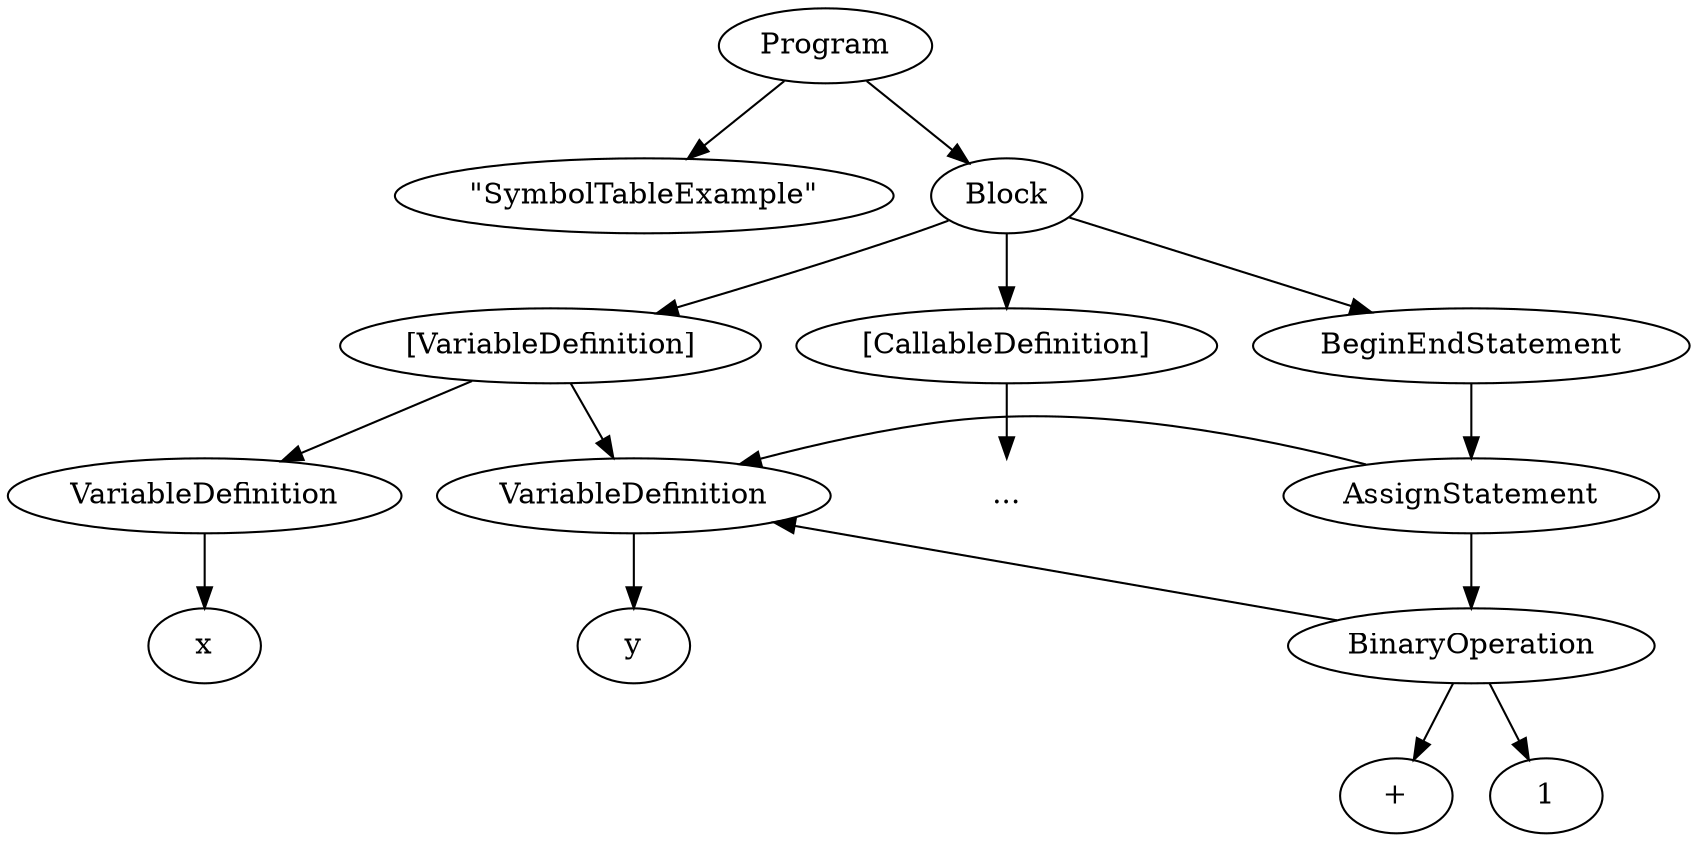 digraph {
    rankdir="TR"
    ordering="out"

    "..." [shape=plaintext]
    "variable1" [label="VariableDefinition"]
    "variable2" [label="VariableDefinition"]

    "Program" -> "\"SymbolTableExample\""
    "Program" -> "Block"
    "Block" -> "[VariableDefinition]"
    "Block" -> "[CallableDefinition]"
    "Block" -> "BeginEndStatement"

    "[VariableDefinition]" -> "variable1"
    "[VariableDefinition]" -> "variable2"
    "variable1" -> "x"
    "variable2" -> "y"

    "[CallableDefinition]" -> "..."

    "BeginEndStatement" -> "AssignStatement"
    "AssignStatement" -> "variable2" [constraint=false]
    "AssignStatement" -> "BinaryOperation"
    "BinaryOperation" -> "variable2" [constraint=false]
    "BinaryOperation" -> "+"
    "BinaryOperation" -> "1"
}
